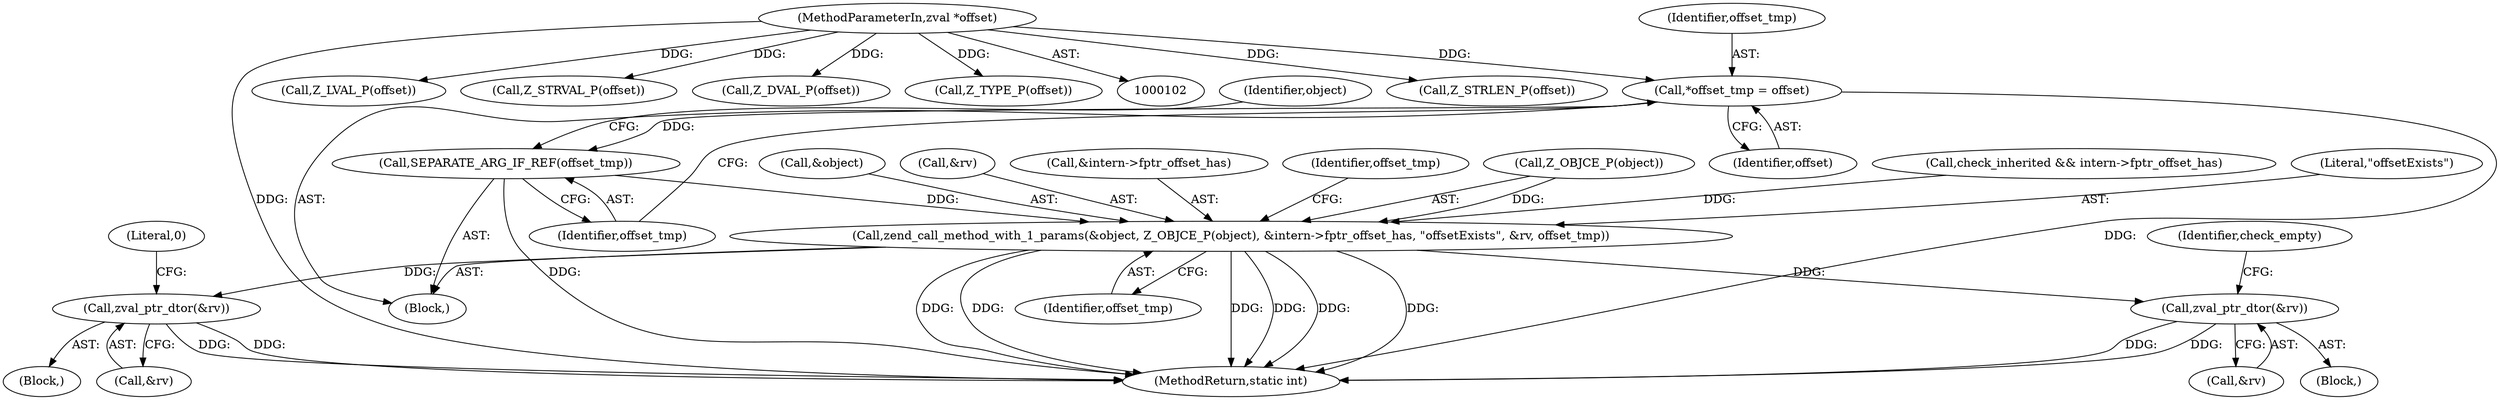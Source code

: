 digraph "0_php-src_ecb7f58a069be0dec4a6131b6351a761f808f22e?w=1_1@pointer" {
"1000123" [label="(Call,*offset_tmp = offset)"];
"1000105" [label="(MethodParameterIn,zval *offset)"];
"1000126" [label="(Call,SEPARATE_ARG_IF_REF(offset_tmp))"];
"1000128" [label="(Call,zend_call_method_with_1_params(&object, Z_OBJCE_P(object), &intern->fptr_offset_has, \"offsetExists\", &rv, offset_tmp))"];
"1000150" [label="(Call,zval_ptr_dtor(&rv))"];
"1000171" [label="(Call,zval_ptr_dtor(&rv))"];
"1000133" [label="(Call,&intern->fptr_offset_has)"];
"1000143" [label="(Identifier,offset_tmp)"];
"1000116" [label="(Call,check_inherited && intern->fptr_offset_has)"];
"1000124" [label="(Identifier,offset_tmp)"];
"1000192" [label="(Call,Z_STRLEN_P(offset))"];
"1000289" [label="(MethodReturn,static int)"];
"1000128" [label="(Call,zend_call_method_with_1_params(&object, Z_OBJCE_P(object), &intern->fptr_offset_has, \"offsetExists\", &rv, offset_tmp))"];
"1000137" [label="(Literal,\"offsetExists\")"];
"1000150" [label="(Call,zval_ptr_dtor(&rv))"];
"1000123" [label="(Call,*offset_tmp = offset)"];
"1000125" [label="(Identifier,offset)"];
"1000155" [label="(Identifier,check_empty)"];
"1000140" [label="(Identifier,offset_tmp)"];
"1000105" [label="(MethodParameterIn,zval *offset)"];
"1000129" [label="(Call,&object)"];
"1000171" [label="(Call,zval_ptr_dtor(&rv))"];
"1000234" [label="(Call,Z_LVAL_P(offset))"];
"1000138" [label="(Call,&rv)"];
"1000127" [label="(Identifier,offset_tmp)"];
"1000126" [label="(Call,SEPARATE_ARG_IF_REF(offset_tmp))"];
"1000130" [label="(Identifier,object)"];
"1000189" [label="(Call,Z_STRVAL_P(offset))"];
"1000170" [label="(Block,)"];
"1000121" [label="(Block,)"];
"1000175" [label="(Literal,0)"];
"1000228" [label="(Call,Z_DVAL_P(offset))"];
"1000149" [label="(Block,)"];
"1000172" [label="(Call,&rv)"];
"1000181" [label="(Call,Z_TYPE_P(offset))"];
"1000131" [label="(Call,Z_OBJCE_P(object))"];
"1000151" [label="(Call,&rv)"];
"1000123" -> "1000121"  [label="AST: "];
"1000123" -> "1000125"  [label="CFG: "];
"1000124" -> "1000123"  [label="AST: "];
"1000125" -> "1000123"  [label="AST: "];
"1000127" -> "1000123"  [label="CFG: "];
"1000123" -> "1000289"  [label="DDG: "];
"1000105" -> "1000123"  [label="DDG: "];
"1000123" -> "1000126"  [label="DDG: "];
"1000105" -> "1000102"  [label="AST: "];
"1000105" -> "1000289"  [label="DDG: "];
"1000105" -> "1000181"  [label="DDG: "];
"1000105" -> "1000189"  [label="DDG: "];
"1000105" -> "1000192"  [label="DDG: "];
"1000105" -> "1000228"  [label="DDG: "];
"1000105" -> "1000234"  [label="DDG: "];
"1000126" -> "1000121"  [label="AST: "];
"1000126" -> "1000127"  [label="CFG: "];
"1000127" -> "1000126"  [label="AST: "];
"1000130" -> "1000126"  [label="CFG: "];
"1000126" -> "1000289"  [label="DDG: "];
"1000126" -> "1000128"  [label="DDG: "];
"1000128" -> "1000121"  [label="AST: "];
"1000128" -> "1000140"  [label="CFG: "];
"1000129" -> "1000128"  [label="AST: "];
"1000131" -> "1000128"  [label="AST: "];
"1000133" -> "1000128"  [label="AST: "];
"1000137" -> "1000128"  [label="AST: "];
"1000138" -> "1000128"  [label="AST: "];
"1000140" -> "1000128"  [label="AST: "];
"1000143" -> "1000128"  [label="CFG: "];
"1000128" -> "1000289"  [label="DDG: "];
"1000128" -> "1000289"  [label="DDG: "];
"1000128" -> "1000289"  [label="DDG: "];
"1000128" -> "1000289"  [label="DDG: "];
"1000128" -> "1000289"  [label="DDG: "];
"1000128" -> "1000289"  [label="DDG: "];
"1000131" -> "1000128"  [label="DDG: "];
"1000116" -> "1000128"  [label="DDG: "];
"1000128" -> "1000150"  [label="DDG: "];
"1000128" -> "1000171"  [label="DDG: "];
"1000150" -> "1000149"  [label="AST: "];
"1000150" -> "1000151"  [label="CFG: "];
"1000151" -> "1000150"  [label="AST: "];
"1000155" -> "1000150"  [label="CFG: "];
"1000150" -> "1000289"  [label="DDG: "];
"1000150" -> "1000289"  [label="DDG: "];
"1000171" -> "1000170"  [label="AST: "];
"1000171" -> "1000172"  [label="CFG: "];
"1000172" -> "1000171"  [label="AST: "];
"1000175" -> "1000171"  [label="CFG: "];
"1000171" -> "1000289"  [label="DDG: "];
"1000171" -> "1000289"  [label="DDG: "];
}
